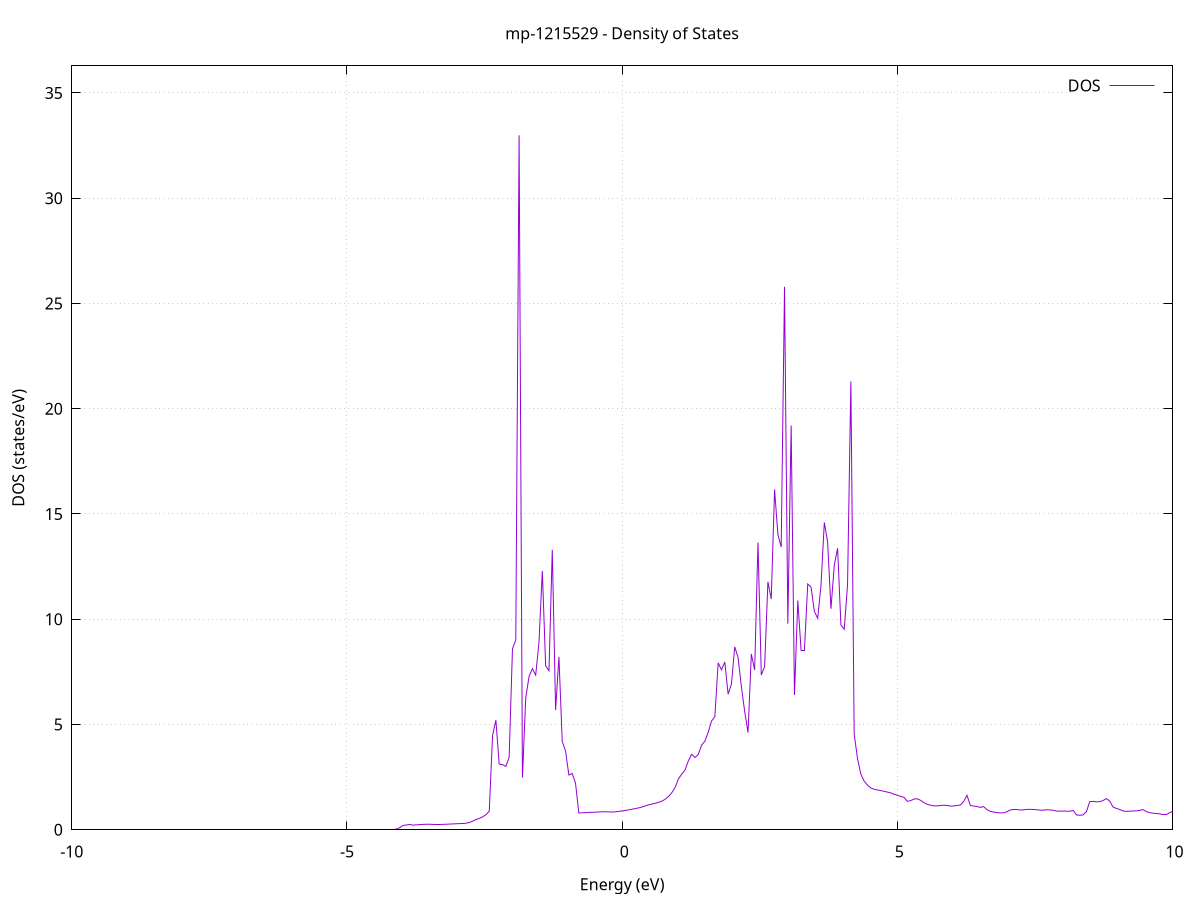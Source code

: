 set title 'mp-1215529 - Density of States'
set xlabel 'Energy (eV)'
set ylabel 'DOS (states/eV)'
set grid
set xrange [-10:10]
set yrange [0:36.283]
set xzeroaxis lt -1
set terminal png size 800,600
set output 'mp-1215529_dos_gnuplot.png'
plot '-' using 1:2 with lines title 'DOS'
-69.568700 0.000000
-69.508400 0.000000
-69.448100 0.000000
-69.387800 0.000000
-69.327500 0.000000
-69.267300 0.000000
-69.207000 0.000000
-69.146700 0.000000
-69.086400 0.000000
-69.026100 0.000000
-68.965800 0.000000
-68.905600 0.000000
-68.845300 0.000000
-68.785000 0.000000
-68.724700 0.000000
-68.664400 0.000000
-68.604200 0.000000
-68.543900 0.000000
-68.483600 0.000000
-68.423300 0.000000
-68.363000 0.000000
-68.302700 0.000000
-68.242500 0.000000
-68.182200 0.000000
-68.121900 0.000000
-68.061600 0.000000
-68.001300 0.000000
-67.941100 0.000000
-67.880800 0.000000
-67.820500 0.000000
-67.760200 0.000000
-67.699900 0.000000
-67.639600 0.000000
-67.579400 0.000000
-67.519100 0.000000
-67.458800 0.000000
-67.398500 0.000000
-67.338200 0.000000
-67.278000 0.000000
-67.217700 0.000000
-67.157400 0.000000
-67.097100 0.000000
-67.036800 0.000000
-66.976500 0.000000
-66.916300 0.000000
-66.856000 0.000000
-66.795700 0.000000
-66.735400 0.000000
-66.675100 0.000000
-66.614900 0.000000
-66.554600 0.000000
-66.494300 0.000000
-66.434000 0.000000
-66.373700 0.000000
-66.313400 0.000000
-66.253200 0.000000
-66.192900 0.000000
-66.132600 0.000000
-66.072300 0.000000
-66.012000 0.000000
-65.951800 0.000000
-65.891500 0.000000
-65.831200 0.000000
-65.770900 0.000000
-65.710600 0.000000
-65.650300 0.000000
-65.590100 0.000000
-65.529800 0.000000
-65.469500 0.000000
-65.409200 0.000000
-65.348900 0.000000
-65.288700 0.000000
-65.228400 0.000000
-65.168100 0.000000
-65.107800 0.000000
-65.047500 0.000000
-64.987200 0.000000
-64.927000 0.000000
-64.866700 0.000000
-64.806400 0.000000
-64.746100 0.000000
-64.685800 0.000000
-64.625600 0.000000
-64.565300 0.000000
-64.505000 0.000000
-64.444700 0.000000
-64.384400 0.000000
-64.324100 0.000000
-64.263900 0.000000
-64.203600 0.000000
-64.143300 0.000000
-64.083000 56.289500
-64.022700 80.172900
-63.962500 70.404100
-63.902200 0.000000
-63.841900 0.000000
-63.781600 0.000000
-63.721300 0.000000
-63.661000 0.000000
-63.600800 0.000000
-63.540500 0.000000
-63.480200 0.000000
-63.419900 0.000000
-63.359600 0.000000
-63.299400 0.000000
-63.239100 0.000000
-63.178800 0.000000
-63.118500 0.000000
-63.058200 0.000000
-62.997900 0.000000
-62.937700 0.000000
-62.877400 0.000000
-62.817100 0.000000
-62.756800 0.000000
-62.696500 0.000000
-62.636300 0.000000
-62.576000 0.000000
-62.515700 0.000000
-62.455400 0.000000
-62.395100 0.000000
-62.334800 0.000000
-62.274600 0.000000
-62.214300 0.000000
-62.154000 0.000000
-62.093700 0.000000
-62.033400 0.000000
-61.973200 0.000000
-61.912900 0.000000
-61.852600 0.000000
-61.792300 0.000000
-61.732000 0.000000
-61.671700 0.000000
-61.611500 0.000000
-61.551200 0.000000
-61.490900 0.000000
-61.430600 0.000000
-61.370300 0.000000
-61.310100 0.000000
-61.249800 0.000000
-61.189500 0.000000
-61.129200 0.000000
-61.068900 0.000000
-61.008600 0.000000
-60.948400 0.000000
-60.888100 0.000000
-60.827800 0.000000
-60.767500 0.000000
-60.707200 0.000000
-60.647000 0.000000
-60.586700 0.000000
-60.526400 0.000000
-60.466100 0.000000
-60.405800 0.000000
-60.345500 0.000000
-60.285300 0.000000
-60.225000 0.000000
-60.164700 0.000000
-60.104400 0.000000
-60.044100 0.000000
-59.983900 0.000000
-59.923600 0.000000
-59.863300 0.000000
-59.803000 0.000000
-59.742700 0.000000
-59.682400 0.000000
-59.622200 0.000000
-59.561900 0.000000
-59.501600 0.000000
-59.441300 0.000000
-59.381000 0.000000
-59.320800 0.000000
-59.260500 0.000000
-59.200200 0.000000
-59.139900 0.000000
-59.079600 0.000000
-59.019400 0.000000
-58.959100 0.000000
-58.898800 0.000000
-58.838500 0.000000
-58.778200 0.000000
-58.717900 0.000000
-58.657700 0.000000
-58.597400 0.000000
-58.537100 0.000000
-58.476800 0.000000
-58.416500 0.000000
-58.356300 0.000000
-58.296000 0.000000
-58.235700 0.000000
-58.175400 0.000000
-58.115100 0.000000
-58.054800 0.000000
-57.994600 0.000000
-57.934300 0.000000
-57.874000 0.000000
-57.813700 0.000000
-57.753400 0.000000
-57.693200 0.000000
-57.632900 0.000000
-57.572600 0.000000
-57.512300 0.000000
-57.452000 0.000000
-57.391700 0.000000
-57.331500 0.000000
-57.271200 0.000000
-57.210900 0.000000
-57.150600 0.000000
-57.090300 0.000000
-57.030100 0.000000
-56.969800 0.000000
-56.909500 0.000000
-56.849200 0.000000
-56.788900 0.000000
-56.728600 0.000000
-56.668400 0.000000
-56.608100 0.000000
-56.547800 0.000000
-56.487500 0.000000
-56.427200 0.000000
-56.367000 0.000000
-56.306700 0.000000
-56.246400 0.000000
-56.186100 0.000000
-56.125800 0.000000
-56.065500 0.000000
-56.005300 0.000000
-55.945000 0.000000
-55.884700 0.000000
-55.824400 0.000000
-55.764100 0.000000
-55.703900 0.000000
-55.643600 0.000000
-55.583300 0.000000
-55.523000 0.000000
-55.462700 0.000000
-55.402400 0.000000
-55.342200 0.000000
-55.281900 0.000000
-55.221600 0.000000
-55.161300 0.000000
-55.101000 0.000000
-55.040800 0.000000
-54.980500 0.000000
-54.920200 0.000000
-54.859900 0.000000
-54.799600 0.000000
-54.739300 0.000000
-54.679100 0.000000
-54.618800 0.000000
-54.558500 0.000000
-54.498200 0.000000
-54.437900 0.000000
-54.377700 0.000000
-54.317400 0.000000
-54.257100 0.000000
-54.196800 0.000000
-54.136500 0.000000
-54.076200 0.000000
-54.016000 0.000000
-53.955700 0.000000
-53.895400 0.000000
-53.835100 0.000000
-53.774800 0.000000
-53.714600 0.000000
-53.654300 0.000000
-53.594000 0.000000
-53.533700 0.000000
-53.473400 0.000000
-53.413100 0.000000
-53.352900 0.000000
-53.292600 0.000000
-53.232300 0.000000
-53.172000 0.000000
-53.111700 0.000000
-53.051500 0.000000
-52.991200 0.000000
-52.930900 0.000000
-52.870600 0.000000
-52.810300 0.000000
-52.750000 0.000000
-52.689800 0.000000
-52.629500 0.000000
-52.569200 0.000000
-52.508900 0.000000
-52.448600 0.000000
-52.388400 0.000000
-52.328100 0.000000
-52.267800 0.000000
-52.207500 0.000000
-52.147200 0.000000
-52.086900 0.000000
-52.026700 0.000000
-51.966400 0.000000
-51.906100 0.000000
-51.845800 0.000000
-51.785500 0.000000
-51.725300 0.000000
-51.665000 0.000000
-51.604700 0.000000
-51.544400 0.000000
-51.484100 0.000000
-51.423800 0.000000
-51.363600 0.000000
-51.303300 0.000000
-51.243000 0.000000
-51.182700 0.000000
-51.122400 0.000000
-51.062200 0.000000
-51.001900 0.000000
-50.941600 0.000000
-50.881300 0.000000
-50.821000 0.000000
-50.760700 0.000000
-50.700500 0.000000
-50.640200 0.000000
-50.579900 0.000000
-50.519600 0.000000
-50.459300 0.000000
-50.399100 0.000000
-50.338800 0.000000
-50.278500 0.000000
-50.218200 0.000000
-50.157900 0.000000
-50.097600 0.000000
-50.037400 0.000000
-49.977100 0.000000
-49.916800 0.000000
-49.856500 0.000000
-49.796200 0.000000
-49.736000 0.000000
-49.675700 0.000000
-49.615400 0.000000
-49.555100 0.000000
-49.494800 0.000000
-49.434500 0.000000
-49.374300 0.000000
-49.314000 0.000000
-49.253700 0.000000
-49.193400 0.000000
-49.133100 0.000000
-49.072900 0.000000
-49.012600 0.000000
-48.952300 0.000000
-48.892000 0.000000
-48.831700 0.000000
-48.771400 0.000000
-48.711200 0.000000
-48.650900 0.000000
-48.590600 0.000000
-48.530300 0.000000
-48.470000 0.000000
-48.409800 0.000000
-48.349500 0.000000
-48.289200 0.000000
-48.228900 0.000000
-48.168600 0.000000
-48.108300 0.000000
-48.048100 0.000000
-47.987800 0.000000
-47.927500 0.000000
-47.867200 0.000000
-47.806900 0.000000
-47.746700 0.000000
-47.686400 0.000000
-47.626100 0.000000
-47.565800 0.000000
-47.505500 0.000000
-47.445200 0.000000
-47.385000 0.000000
-47.324700 0.000000
-47.264400 0.000000
-47.204100 0.000000
-47.143800 0.000000
-47.083600 0.000000
-47.023300 0.000000
-46.963000 0.000000
-46.902700 0.000000
-46.842400 0.000000
-46.782100 0.000000
-46.721900 0.000000
-46.661600 0.000000
-46.601300 0.000000
-46.541000 0.000000
-46.480700 0.000000
-46.420500 0.000000
-46.360200 0.000000
-46.299900 0.000000
-46.239600 0.000000
-46.179300 0.000000
-46.119000 0.000000
-46.058800 0.000000
-45.998500 0.000000
-45.938200 0.000000
-45.877900 0.000000
-45.817600 0.000000
-45.757400 0.000000
-45.697100 0.000000
-45.636800 0.000000
-45.576500 0.000000
-45.516200 0.000000
-45.455900 0.000000
-45.395700 0.000000
-45.335400 0.000000
-45.275100 0.000000
-45.214800 0.000000
-45.154500 0.000000
-45.094300 0.000000
-45.034000 0.000000
-44.973700 0.000000
-44.913400 0.000000
-44.853100 0.000000
-44.792800 0.000000
-44.732600 0.000000
-44.672300 0.000000
-44.612000 0.000000
-44.551700 0.000000
-44.491400 0.000000
-44.431200 0.000000
-44.370900 0.000000
-44.310600 0.000000
-44.250300 0.000000
-44.190000 0.000000
-44.129700 0.000000
-44.069500 0.000000
-44.009200 0.000000
-43.948900 0.000000
-43.888600 0.000000
-43.828300 0.000000
-43.768100 0.000000
-43.707800 0.000000
-43.647500 0.000000
-43.587200 0.000000
-43.526900 0.000000
-43.466600 0.000000
-43.406400 0.000000
-43.346100 0.000000
-43.285800 0.000000
-43.225500 0.000000
-43.165200 0.000000
-43.105000 0.000000
-43.044700 0.000000
-42.984400 0.000000
-42.924100 0.000000
-42.863800 0.000000
-42.803600 0.000000
-42.743300 0.000000
-42.683000 0.000000
-42.622700 0.000000
-42.562400 0.000000
-42.502100 0.000000
-42.441900 0.000000
-42.381600 0.000000
-42.321300 0.000000
-42.261000 0.000000
-42.200700 0.000000
-42.140500 0.000000
-42.080200 0.000000
-42.019900 0.000000
-41.959600 0.000000
-41.899300 0.000000
-41.839000 0.000000
-41.778800 0.000000
-41.718500 0.000000
-41.658200 0.000000
-41.597900 0.000000
-41.537600 0.000000
-41.477400 0.000000
-41.417100 0.000000
-41.356800 0.000000
-41.296500 0.000000
-41.236200 0.000000
-41.175900 0.000000
-41.115700 0.000000
-41.055400 0.000000
-40.995100 0.000000
-40.934800 0.000000
-40.874500 0.000000
-40.814300 0.000000
-40.754000 0.000000
-40.693700 0.000000
-40.633400 0.000000
-40.573100 0.000000
-40.512800 0.000000
-40.452600 0.000000
-40.392300 0.000000
-40.332000 0.000000
-40.271700 0.000000
-40.211400 0.000000
-40.151200 0.000000
-40.090900 0.000000
-40.030600 0.000000
-39.970300 0.000000
-39.910000 0.000000
-39.849700 0.000000
-39.789500 0.000000
-39.729200 0.000000
-39.668900 0.000000
-39.608600 0.000000
-39.548300 0.000000
-39.488100 0.000000
-39.427800 0.000000
-39.367500 0.000000
-39.307200 0.000000
-39.246900 0.000000
-39.186600 0.000000
-39.126400 0.000000
-39.066100 0.000000
-39.005800 0.000000
-38.945500 0.000000
-38.885200 0.000000
-38.825000 0.000000
-38.764700 0.000000
-38.704400 0.000000
-38.644100 0.000000
-38.583800 0.000000
-38.523500 0.000000
-38.463300 0.000000
-38.403000 0.000000
-38.342700 0.000000
-38.282400 0.000000
-38.222100 0.000000
-38.161900 0.000000
-38.101600 0.000000
-38.041300 0.000000
-37.981000 0.000000
-37.920700 0.000000
-37.860400 0.000000
-37.800200 0.000000
-37.739900 0.000000
-37.679600 0.000000
-37.619300 0.000000
-37.559000 0.000000
-37.498800 0.000000
-37.438500 0.000000
-37.378200 0.000000
-37.317900 0.000000
-37.257600 0.000000
-37.197300 0.000000
-37.137100 0.000000
-37.076800 0.000000
-37.016500 0.000000
-36.956200 0.000000
-36.895900 0.000000
-36.835700 0.000000
-36.775400 0.000000
-36.715100 0.000000
-36.654800 0.000000
-36.594500 0.000000
-36.534200 0.000000
-36.474000 0.000000
-36.413700 0.000000
-36.353400 0.000000
-36.293100 0.000000
-36.232800 0.000000
-36.172600 0.000000
-36.112300 0.000000
-36.052000 0.000000
-35.991700 0.000000
-35.931400 0.000000
-35.871100 0.000000
-35.810900 0.000000
-35.750600 0.000000
-35.690300 0.000000
-35.630000 0.000000
-35.569700 0.000000
-35.509500 0.000000
-35.449200 0.000000
-35.388900 0.000000
-35.328600 0.000000
-35.268300 0.000000
-35.208000 0.000000
-35.147800 0.000000
-35.087500 0.000000
-35.027200 0.000000
-34.966900 0.000000
-34.906600 0.000000
-34.846400 0.000000
-34.786100 0.000000
-34.725800 0.000000
-34.665500 0.000000
-34.605200 0.000000
-34.544900 0.000000
-34.484700 0.000000
-34.424400 0.000000
-34.364100 0.000000
-34.303800 0.000000
-34.243500 0.000000
-34.183300 0.000000
-34.123000 0.000000
-34.062700 0.000000
-34.002400 0.000000
-33.942100 0.000000
-33.881800 0.000000
-33.821600 0.000000
-33.761300 0.000000
-33.701000 0.000000
-33.640700 0.000000
-33.580400 0.000000
-33.520200 0.000000
-33.459900 0.000000
-33.399600 0.000000
-33.339300 0.000000
-33.279000 0.000000
-33.218700 0.000000
-33.158500 0.000000
-33.098200 0.000000
-33.037900 0.000000
-32.977600 0.000000
-32.917300 0.000000
-32.857100 0.000000
-32.796800 0.000000
-32.736500 0.000000
-32.676200 0.000000
-32.615900 0.000000
-32.555600 0.000000
-32.495400 0.000000
-32.435100 0.000000
-32.374800 0.000000
-32.314500 0.000000
-32.254200 0.000000
-32.194000 0.000000
-32.133700 0.000000
-32.073400 0.000000
-32.013100 0.000000
-31.952800 0.000000
-31.892500 0.000000
-31.832300 0.000000
-31.772000 0.000000
-31.711700 0.000000
-31.651400 0.000000
-31.591100 0.000000
-31.530900 0.000000
-31.470600 0.000000
-31.410300 0.000000
-31.350000 0.000000
-31.289700 0.000000
-31.229400 0.000000
-31.169200 0.000000
-31.108900 0.000000
-31.048600 0.000000
-30.988300 0.000000
-30.928000 0.000000
-30.867800 0.000000
-30.807500 0.000000
-30.747200 0.000000
-30.686900 0.000000
-30.626600 0.000000
-30.566300 0.000000
-30.506100 0.000000
-30.445800 0.000000
-30.385500 0.000000
-30.325200 0.000000
-30.264900 0.000000
-30.204700 0.000000
-30.144400 0.000000
-30.084100 0.000000
-30.023800 0.000000
-29.963500 0.000000
-29.903200 0.000000
-29.843000 0.000000
-29.782700 0.000000
-29.722400 0.000000
-29.662100 0.000000
-29.601800 0.000000
-29.541600 0.000000
-29.481300 0.000000
-29.421000 0.000000
-29.360700 0.000000
-29.300400 0.000000
-29.240100 0.000000
-29.179900 0.000000
-29.119600 0.000000
-29.059300 0.000000
-28.999000 0.000000
-28.938700 0.000000
-28.878500 0.000000
-28.818200 0.000000
-28.757900 0.000000
-28.697600 0.000000
-28.637300 0.000000
-28.577000 0.000000
-28.516800 0.000000
-28.456500 0.000000
-28.396200 0.000000
-28.335900 0.000000
-28.275600 0.000000
-28.215400 0.000000
-28.155100 0.000000
-28.094800 0.000000
-28.034500 0.000000
-27.974200 0.000000
-27.913900 0.000000
-27.853700 0.000000
-27.793400 0.000000
-27.733100 0.000000
-27.672800 0.000000
-27.612500 0.000000
-27.552300 0.000000
-27.492000 0.000000
-27.431700 0.000000
-27.371400 0.000000
-27.311100 0.000000
-27.250800 0.000000
-27.190600 0.000000
-27.130300 0.000000
-27.070000 0.000000
-27.009700 0.000000
-26.949400 0.000000
-26.889200 0.000000
-26.828900 0.000000
-26.768600 0.000000
-26.708300 0.000000
-26.648000 0.000000
-26.587800 0.000000
-26.527500 0.000000
-26.467200 0.000000
-26.406900 0.000000
-26.346600 0.000000
-26.286300 0.000000
-26.226100 0.000000
-26.165800 0.000000
-26.105500 0.000000
-26.045200 0.000000
-25.984900 0.000000
-25.924700 0.000000
-25.864400 0.000000
-25.804100 0.000000
-25.743800 0.000000
-25.683500 0.000000
-25.623200 0.000000
-25.563000 0.000000
-25.502700 0.000000
-25.442400 0.000000
-25.382100 0.000000
-25.321800 0.000000
-25.261600 0.000000
-25.201300 0.000000
-25.141000 0.000000
-25.080700 0.000000
-25.020400 0.000000
-24.960100 0.000000
-24.899900 0.000000
-24.839600 0.000000
-24.779300 0.000000
-24.719000 0.000000
-24.658700 0.000000
-24.598500 0.000000
-24.538200 0.000000
-24.477900 0.000000
-24.417600 0.000000
-24.357300 0.000000
-24.297000 0.000000
-24.236800 0.000000
-24.176500 0.000000
-24.116200 0.000000
-24.055900 0.000000
-23.995600 0.000000
-23.935400 0.000000
-23.875100 0.000000
-23.814800 0.000000
-23.754500 0.000000
-23.694200 0.000000
-23.633900 0.000000
-23.573700 0.000000
-23.513400 0.000000
-23.453100 0.000000
-23.392800 0.000000
-23.332500 0.000000
-23.272300 0.000000
-23.212000 0.000000
-23.151700 0.000000
-23.091400 0.000000
-23.031100 0.000000
-22.970800 0.000000
-22.910600 0.000000
-22.850300 0.000000
-22.790000 0.000000
-22.729700 0.000000
-22.669400 0.000000
-22.609200 0.000000
-22.548900 0.000000
-22.488600 0.000000
-22.428300 0.000000
-22.368000 0.000000
-22.307700 0.000000
-22.247500 0.000000
-22.187200 0.000000
-22.126900 0.000000
-22.066600 0.000000
-22.006300 0.000000
-21.946100 0.000000
-21.885800 0.000000
-21.825500 0.000000
-21.765200 0.000000
-21.704900 0.000000
-21.644600 0.000000
-21.584400 0.000000
-21.524100 0.000000
-21.463800 0.000000
-21.403500 0.000000
-21.343200 0.000000
-21.283000 0.000000
-21.222700 0.000000
-21.162400 0.000000
-21.102100 0.000000
-21.041800 0.000000
-20.981500 0.000000
-20.921300 0.000000
-20.861000 0.000000
-20.800700 0.000000
-20.740400 0.000000
-20.680100 0.000000
-20.619900 0.000000
-20.559600 0.000000
-20.499300 0.000000
-20.439000 0.000000
-20.378700 0.000000
-20.318400 0.000000
-20.258200 0.000000
-20.197900 0.000000
-20.137600 0.000000
-20.077300 0.000000
-20.017000 0.000000
-19.956800 0.000000
-19.896500 0.000000
-19.836200 0.000000
-19.775900 0.000000
-19.715600 0.000000
-19.655300 0.000000
-19.595100 0.000000
-19.534800 0.000000
-19.474500 0.000000
-19.414200 0.000000
-19.353900 0.000000
-19.293700 0.000000
-19.233400 0.000000
-19.173100 0.000000
-19.112800 0.000000
-19.052500 0.000000
-18.992200 0.000000
-18.932000 0.000000
-18.871700 0.000000
-18.811400 0.000000
-18.751100 0.000000
-18.690800 0.000000
-18.630600 0.000000
-18.570300 0.000000
-18.510000 0.000000
-18.449700 0.000000
-18.389400 0.000000
-18.329100 0.000000
-18.268900 0.000000
-18.208600 0.000000
-18.148300 0.000000
-18.088000 0.000000
-18.027700 0.000000
-17.967500 0.000000
-17.907200 0.000000
-17.846900 0.000000
-17.786600 0.000000
-17.726300 0.000000
-17.666000 0.000000
-17.605800 0.000000
-17.545500 0.000000
-17.485200 0.000000
-17.424900 0.000000
-17.364600 0.000000
-17.304400 0.000000
-17.244100 0.000000
-17.183800 0.000000
-17.123500 0.000000
-17.063200 0.000000
-17.002900 0.000000
-16.942700 0.000000
-16.882400 0.000000
-16.822100 0.000000
-16.761800 0.000000
-16.701500 0.000000
-16.641300 0.000000
-16.581000 0.000000
-16.520700 0.000000
-16.460400 0.000000
-16.400100 0.000000
-16.339800 0.000000
-16.279600 0.000000
-16.219300 0.000000
-16.159000 0.000000
-16.098700 0.000000
-16.038400 0.000000
-15.978200 0.000000
-15.917900 0.000000
-15.857600 0.000000
-15.797300 0.000000
-15.737000 0.000000
-15.676700 0.000000
-15.616500 0.000000
-15.556200 0.000000
-15.495900 0.000000
-15.435600 0.000000
-15.375300 0.000000
-15.315100 0.000000
-15.254800 0.000000
-15.194500 0.000000
-15.134200 0.000000
-15.073900 0.000000
-15.013600 0.000000
-14.953400 0.000000
-14.893100 0.000000
-14.832800 0.000000
-14.772500 0.000000
-14.712200 0.000000
-14.652000 0.000000
-14.591700 0.000000
-14.531400 0.000000
-14.471100 0.000000
-14.410800 0.000000
-14.350500 0.000000
-14.290300 0.000000
-14.230000 0.000000
-14.169700 0.000000
-14.109400 0.000000
-14.049100 0.000000
-13.988900 0.000000
-13.928600 0.000000
-13.868300 0.000000
-13.808000 0.000000
-13.747700 0.000000
-13.687400 0.000000
-13.627200 0.000000
-13.566900 0.000000
-13.506600 0.000000
-13.446300 0.000000
-13.386000 0.000000
-13.325800 0.000000
-13.265500 0.000000
-13.205200 0.000000
-13.144900 0.000000
-13.084600 0.000000
-13.024300 0.000000
-12.964100 0.000000
-12.903800 0.000000
-12.843500 0.000000
-12.783200 0.000000
-12.722900 0.000000
-12.662700 0.000000
-12.602400 0.000000
-12.542100 0.000000
-12.481800 0.000000
-12.421500 0.000000
-12.361200 0.000000
-12.301000 0.000000
-12.240700 0.000000
-12.180400 0.000000
-12.120100 0.000000
-12.059800 0.000000
-11.999600 0.000000
-11.939300 0.000000
-11.879000 0.000000
-11.818700 0.000000
-11.758400 0.000000
-11.698100 0.000000
-11.637900 0.000000
-11.577600 0.000000
-11.517300 0.000000
-11.457000 0.000000
-11.396700 0.000000
-11.336500 0.000000
-11.276200 0.000000
-11.215900 0.000000
-11.155600 0.000000
-11.095300 0.000000
-11.035100 0.000000
-10.974800 0.000000
-10.914500 0.000000
-10.854200 0.000000
-10.793900 0.000000
-10.733600 0.000000
-10.673400 0.000000
-10.613100 0.000000
-10.552800 0.000000
-10.492500 0.000000
-10.432200 0.000000
-10.372000 0.000000
-10.311700 0.000000
-10.251400 0.000000
-10.191100 0.000000
-10.130800 0.000000
-10.070500 0.000000
-10.010300 0.000000
-9.950000 0.000000
-9.889700 0.000000
-9.829400 0.000000
-9.769100 0.000000
-9.708900 0.000000
-9.648600 0.000000
-9.588300 0.000000
-9.528000 0.000000
-9.467700 0.000000
-9.407400 0.000000
-9.347200 0.000000
-9.286900 0.000000
-9.226600 0.000000
-9.166300 0.000000
-9.106000 0.000000
-9.045800 0.000000
-8.985500 0.000000
-8.925200 0.000000
-8.864900 0.000000
-8.804600 0.000000
-8.744300 0.000000
-8.684100 0.000000
-8.623800 0.000000
-8.563500 0.000000
-8.503200 0.000000
-8.442900 0.000000
-8.382700 0.000000
-8.322400 0.000000
-8.262100 0.000000
-8.201800 0.000000
-8.141500 0.000000
-8.081200 0.000000
-8.021000 0.000000
-7.960700 0.000000
-7.900400 0.000000
-7.840100 0.000000
-7.779800 0.000000
-7.719600 0.000000
-7.659300 0.000000
-7.599000 0.000000
-7.538700 0.000000
-7.478400 0.000000
-7.418100 0.000000
-7.357900 0.000000
-7.297600 0.000000
-7.237300 0.000000
-7.177000 0.000000
-7.116700 0.000000
-7.056500 0.000000
-6.996200 0.000000
-6.935900 0.000000
-6.875600 0.000000
-6.815300 0.000000
-6.755000 0.000000
-6.694800 0.000000
-6.634500 0.000000
-6.574200 0.000000
-6.513900 0.000000
-6.453600 0.000000
-6.393400 0.000000
-6.333100 0.000000
-6.272800 0.000000
-6.212500 0.000000
-6.152200 0.000000
-6.091900 0.000000
-6.031700 0.000000
-5.971400 0.000000
-5.911100 0.000000
-5.850800 0.000000
-5.790500 0.000000
-5.730300 0.000000
-5.670000 0.000000
-5.609700 0.000000
-5.549400 0.000000
-5.489100 0.000000
-5.428800 0.000000
-5.368600 0.000000
-5.308300 0.000000
-5.248000 0.000000
-5.187700 0.000000
-5.127400 0.000000
-5.067200 0.000000
-5.006900 0.000000
-4.946600 0.000000
-4.886300 0.000000
-4.826000 0.000000
-4.765700 0.000000
-4.705500 0.000000
-4.645200 0.000000
-4.584900 0.000000
-4.524600 0.000000
-4.464300 0.000000
-4.404100 0.000000
-4.343800 0.000000
-4.283500 0.000000
-4.223200 0.000000
-4.162900 0.000000
-4.102600 0.031400
-4.042400 0.100900
-3.982100 0.203400
-3.921800 0.227700
-3.861500 0.252100
-3.801200 0.220400
-3.741000 0.232500
-3.680700 0.244600
-3.620400 0.256700
-3.560100 0.262300
-3.499800 0.261700
-3.439500 0.255000
-3.379300 0.250900
-3.319000 0.251200
-3.258700 0.256900
-3.198400 0.263900
-3.138100 0.270900
-3.077900 0.277900
-3.017600 0.284800
-2.957300 0.291800
-2.897000 0.299000
-2.836700 0.312100
-2.776400 0.345500
-2.716200 0.408100
-2.655900 0.489400
-2.595600 0.535600
-2.535300 0.615700
-2.475000 0.716900
-2.414800 0.877100
-2.354500 4.473600
-2.294200 5.206400
-2.233900 3.121000
-2.173600 3.095400
-2.113300 3.009700
-2.053100 3.448100
-1.992800 8.597500
-1.932500 9.018000
-1.872200 32.984100
-1.811900 2.477700
-1.751700 6.260800
-1.691400 7.285500
-1.631100 7.654400
-1.570800 7.345400
-1.510500 8.932300
-1.450200 12.293800
-1.390000 7.790100
-1.329700 7.551000
-1.269400 13.293800
-1.209100 5.690800
-1.148800 8.214800
-1.088600 4.195100
-1.028300 3.734700
-0.968000 2.601500
-0.907700 2.676800
-0.847400 2.217500
-0.787100 0.797200
-0.726900 0.803600
-0.666600 0.813800
-0.606300 0.824800
-0.546000 0.830200
-0.485700 0.836200
-0.425500 0.844000
-0.365200 0.856000
-0.304900 0.855400
-0.244600 0.849100
-0.184300 0.842100
-0.124000 0.852100
-0.063800 0.871500
-0.003500 0.895900
0.056800 0.920700
0.117100 0.946400
0.177400 0.974500
0.237600 1.005900
0.297900 1.039200
0.358200 1.079300
0.418500 1.131600
0.478800 1.182600
0.539100 1.218000
0.599300 1.255600
0.659600 1.303300
0.719900 1.355800
0.780200 1.447400
0.840500 1.572900
0.900700 1.754800
0.961000 1.999500
1.021300 2.407900
1.081600 2.640800
1.141900 2.836300
1.202200 3.267500
1.262400 3.588000
1.322700 3.429400
1.383000 3.572700
1.443300 4.021300
1.503600 4.207200
1.563800 4.629200
1.624100 5.163100
1.684400 5.377100
1.744700 7.928600
1.805000 7.597800
1.865300 7.968600
1.925500 6.441900
1.985800 6.921700
2.046100 8.691500
2.106400 8.177600
2.166700 6.799900
2.226900 5.609800
2.287200 4.617300
2.347500 8.350100
2.407800 7.590500
2.468100 13.643900
2.528400 7.349300
2.588600 7.756100
2.648900 11.778100
2.709200 10.959200
2.769500 16.165800
2.829800 14.031300
2.890000 13.429100
2.950300 25.789700
3.010600 9.788200
3.070900 19.204000
3.131200 6.400300
3.191500 10.888500
3.251700 8.516500
3.312000 8.516200
3.372300 11.676100
3.432600 11.519000
3.492900 10.372100
3.553100 10.042800
3.613400 11.609700
3.673700 14.599200
3.734000 13.651300
3.794300 10.496200
3.854600 12.560600
3.914800 13.374100
3.975100 9.723600
4.035400 9.525600
4.095700 11.647500
4.156000 21.293400
4.216200 4.546000
4.276500 3.389100
4.336800 2.647600
4.397100 2.310900
4.457400 2.121700
4.517700 1.987900
4.577900 1.924500
4.638200 1.889800
4.698500 1.861000
4.758800 1.825800
4.819100 1.790500
4.879300 1.755500
4.939600 1.690100
4.999900 1.642600
5.060200 1.582100
5.120500 1.545300
5.180700 1.350300
5.241000 1.383200
5.301300 1.455800
5.361600 1.475300
5.421900 1.398200
5.482200 1.290500
5.542400 1.211200
5.602700 1.168000
5.663000 1.136400
5.723300 1.138500
5.783600 1.149900
5.843800 1.167700
5.904100 1.154100
5.964400 1.124200
6.024700 1.132000
6.085000 1.148700
6.145300 1.176300
6.205500 1.343500
6.265800 1.635800
6.326100 1.160300
6.386400 1.125000
6.446700 1.105200
6.506900 1.062700
6.567200 1.102100
6.627500 0.957800
6.687800 0.876900
6.748100 0.842800
6.808400 0.813300
6.868600 0.801300
6.928900 0.806100
6.989200 0.854800
7.049500 0.938400
7.109800 0.980500
7.170000 0.980500
7.230300 0.941200
7.290600 0.944300
7.350900 0.967800
7.411200 0.969200
7.471500 0.965100
7.531700 0.951800
7.592000 0.936300
7.652300 0.929400
7.712600 0.954000
7.772900 0.939500
7.833100 0.927500
7.893400 0.888000
7.953700 0.882100
8.014000 0.888400
8.074300 0.883600
8.134600 0.879800
8.194800 0.920500
8.255100 0.704100
8.315400 0.687000
8.375700 0.705500
8.436000 0.860300
8.496200 1.338900
8.556500 1.347800
8.616800 1.327800
8.677100 1.332900
8.737400 1.386600
8.797700 1.480400
8.857900 1.368200
8.918200 1.085400
8.978500 1.015100
9.038800 0.966600
9.099100 0.895600
9.159300 0.873300
9.219600 0.885200
9.279900 0.891800
9.340200 0.898600
9.400500 0.919700
9.460800 0.960200
9.521000 0.871500
9.581300 0.815000
9.641600 0.787400
9.701900 0.774200
9.762200 0.760000
9.822400 0.747200
9.882700 0.747200
9.943000 0.803400
10.003300 0.879200
10.063600 0.963900
10.123900 0.926000
10.184100 0.954600
10.244400 0.996000
10.304700 1.075700
10.365000 1.179600
10.425300 1.265700
10.485500 1.332000
10.545800 1.349100
10.606100 1.322900
10.666400 1.300900
10.726700 1.276400
10.787000 1.237900
10.847200 1.213200
10.907500 1.217000
10.967800 1.221600
11.028100 1.225200
11.088400 1.229400
11.148600 1.215000
11.208900 1.172400
11.269200 1.122800
11.329500 1.076700
11.389800 1.038800
11.450100 0.998700
11.510300 0.974500
11.570600 0.952700
11.630900 0.934000
11.691200 0.915100
11.751500 0.930300
11.811700 1.008000
11.872000 1.048800
11.932300 1.111600
11.992600 1.191400
12.052900 1.282300
12.113200 1.259100
12.173400 1.200600
12.233700 1.179700
12.294000 1.167000
12.354300 1.223000
12.414600 1.285500
12.474800 1.251200
12.535100 1.245100
12.595400 1.255900
12.655700 1.270400
12.716000 1.281900
12.776300 1.311100
12.836500 1.372500
12.896800 1.353500
12.957100 1.363500
13.017400 1.333300
13.077700 1.353700
13.137900 1.382800
13.198200 1.430500
13.258500 1.521200
13.318800 1.506100
13.379100 1.511600
13.439400 1.521800
13.499600 1.578300
13.559900 1.618000
13.620200 1.590600
13.680500 1.526900
13.740800 1.482800
13.801000 1.450300
13.861300 1.431400
13.921600 1.400100
13.981900 1.320300
14.042200 1.322600
14.102500 1.368600
14.162700 1.310500
14.223000 1.282800
14.283300 1.318300
14.343600 1.376600
14.403900 1.343900
14.464100 1.351400
14.524400 1.364900
14.584700 1.365100
14.645000 1.375600
14.705300 1.390500
14.765600 1.412000
14.825800 1.438100
14.886100 1.522800
14.946400 1.471800
15.006700 1.470100
15.067000 1.472500
15.127200 1.486800
15.187500 1.528700
15.247800 1.553000
15.308100 1.541600
15.368400 1.539500
15.428700 1.527200
15.488900 1.518300
15.549200 1.515700
15.609500 1.525300
15.669800 1.527500
15.730100 1.533000
15.790300 1.568500
15.850600 1.613000
15.910900 1.595500
15.971200 1.568600
16.031500 1.556300
16.091800 1.554500
16.152000 1.561400
16.212300 1.606000
16.272600 1.605000
16.332900 1.606300
16.393200 1.609600
16.453400 1.602300
16.513700 1.626000
16.574000 1.730600
16.634300 1.667000
16.694600 1.686500
16.754900 1.615300
16.815100 1.605400
16.875400 1.614000
16.935700 1.634200
16.996000 1.647800
17.056300 1.666900
17.116500 1.684900
17.176800 1.695100
17.237100 1.710300
17.297400 1.710800
17.357700 1.700000
17.418000 1.729100
17.478200 1.751400
17.538500 1.741200
17.598800 1.715400
17.659100 1.706000
17.719400 1.689100
17.779600 1.693900
17.839900 1.674900
17.900200 1.669100
17.960500 1.677600
18.020800 1.691900
18.081100 1.714400
18.141300 1.732200
18.201600 1.736500
18.261900 1.766100
18.322200 1.799800
18.382500 1.754700
18.442700 1.711800
18.503000 1.683600
18.563300 1.687000
18.623600 1.719500
18.683900 1.749100
18.744200 1.768400
18.804400 1.778600
18.864700 1.781000
18.925000 1.786700
18.985300 1.780700
19.045600 1.787900
19.105800 1.792500
19.166100 1.774300
19.226400 1.771600
19.286700 1.714600
19.347000 1.645000
19.407300 1.598800
19.467500 1.579000
19.527800 1.570700
19.588100 1.562500
19.648400 1.538800
19.708700 1.515600
19.768900 1.500200
19.829200 1.496300
19.889500 1.509300
19.949800 1.534100
20.010100 1.534900
20.070400 1.518200
20.130600 1.523400
20.190900 1.540300
20.251200 1.559800
20.311500 1.560600
20.371800 1.573200
20.432000 1.573800
20.492300 1.548100
20.552600 1.528100
20.612900 1.512000
20.673200 1.499100
20.733500 1.491100
20.793700 1.485600
20.854000 1.482100
20.914300 1.482900
20.974600 1.485500
21.034900 1.491000
21.095100 1.498500
21.155400 1.490300
21.215700 1.486900
21.276000 1.479700
21.336300 1.476800
21.396500 1.464700
21.456800 1.461200
21.517100 1.466000
21.577400 1.475500
21.637700 1.474000
21.698000 1.475400
21.758200 1.468100
21.818500 1.471100
21.878800 1.475900
21.939100 1.486500
21.999400 1.504200
22.059600 1.524500
22.119900 1.536500
22.180200 1.516400
22.240500 1.495100
22.300800 1.456000
22.361100 1.422800
22.421300 1.402000
22.481600 1.386700
22.541900 1.375700
22.602200 1.370800
22.662500 1.361800
22.722700 1.324000
22.783000 1.316000
22.843300 1.310800
22.903600 1.307800
22.963900 1.295200
23.024200 1.272700
23.084400 1.239800
23.144700 1.209100
23.205000 1.190800
23.265300 1.199300
23.325600 1.247800
23.385800 1.326400
23.446100 1.433900
23.506400 1.729100
23.566700 1.641100
23.627000 1.708600
23.687300 1.726900
23.747500 1.767900
23.807800 1.777300
23.868100 1.735400
23.928400 1.681900
23.988700 1.688300
24.048900 1.715000
24.109200 1.743500
24.169500 1.756300
24.229800 1.775000
24.290100 1.783500
24.350400 1.743200
24.410600 1.718900
24.470900 1.710900
24.531200 1.709000
24.591500 1.721700
24.651800 1.778900
24.712000 1.879900
24.772300 1.895900
24.832600 1.892600
24.892900 1.860500
24.953200 1.860800
25.013500 1.862300
25.073700 1.870800
25.134000 1.880400
25.194300 1.888200
25.254600 1.927000
25.314900 2.006400
25.375100 1.985700
25.435400 1.992100
25.495700 2.026300
25.556000 2.045700
25.616300 2.048900
25.676600 2.050400
25.736800 2.058500
25.797100 2.067600
25.857400 2.069800
25.917700 2.066100
25.978000 2.085300
26.038200 2.167100
26.098500 2.155300
26.158800 2.260600
26.219100 2.322000
26.279400 2.316100
26.339700 2.324400
26.399900 2.329100
26.460200 2.345600
26.520500 2.356800
26.580800 2.354500
26.641100 2.310800
26.701300 2.263600
26.761600 2.233100
26.821900 2.240200
26.882200 2.271300
26.942500 2.342500
27.002800 2.404200
27.063000 2.434600
27.123300 2.456100
27.183600 2.465100
27.243900 2.471400
27.304200 2.460200
27.364400 2.450800
27.424700 2.434500
27.485000 2.428700
27.545300 2.380200
27.605600 2.286400
27.665900 2.225500
27.726100 2.174400
27.786400 2.118000
27.846700 2.078200
27.907000 2.008700
27.967300 1.959500
28.027500 1.942300
28.087800 1.944200
28.148100 1.877900
28.208400 1.810400
28.268700 1.833500
28.329000 1.791000
28.389200 1.738900
28.449500 1.690500
28.509800 1.689300
28.570100 1.696100
28.630400 1.715100
28.690600 1.724600
28.750900 1.729000
28.811200 1.756400
28.871500 1.679900
28.931800 1.666400
28.992100 1.700400
29.052300 1.624100
29.112600 1.656600
29.172900 1.645500
29.233200 1.601200
29.293500 1.566700
29.353700 1.538700
29.414000 1.503700
29.474300 1.449100
29.534600 1.429200
29.594900 1.410400
29.655200 1.381200
29.715400 1.365500
29.775700 1.371400
29.836000 1.464000
29.896300 1.401500
29.956600 1.404000
30.016800 1.415100
30.077100 1.397200
30.137400 1.389700
30.197700 1.386000
30.258000 1.409200
30.318300 1.488700
30.378500 1.516000
30.438800 1.432000
30.499100 1.335600
30.559400 1.269100
30.619700 1.334800
30.679900 1.314200
30.740200 1.379500
30.800500 1.594100
30.860800 1.753400
30.921100 1.854900
30.981400 1.807700
31.041600 1.713100
31.101900 1.782400
31.162200 1.716800
31.222500 1.633700
31.282800 1.679000
31.343000 1.818600
31.403300 2.002300
31.463600 2.187400
31.523900 2.354000
31.584200 2.342100
31.644500 2.259800
31.704700 2.281500
31.765000 2.320500
31.825300 2.191600
31.885600 2.250000
31.945900 2.302400
32.006100 2.432900
32.066400 2.520700
32.126700 2.513500
32.187000 2.456300
32.247300 2.379300
32.307600 2.374500
32.367800 2.317200
32.428100 2.256800
32.488400 2.207500
32.548700 2.140000
32.609000 2.059900
32.669200 1.984300
32.729500 2.023800
32.789800 1.936500
32.850100 1.836900
32.910400 1.775300
32.970700 1.733200
33.030900 1.722500
33.091200 1.759200
33.151500 1.774200
33.211800 1.799200
33.272100 1.814100
33.332300 1.819200
33.392600 1.786100
33.452900 1.752600
33.513200 1.742800
33.573500 1.733700
33.633800 1.743300
33.694000 1.789300
33.754300 1.870400
33.814600 1.916500
33.874900 1.934500
33.935200 1.829900
33.995400 1.813600
34.055700 1.837300
34.116000 1.863900
34.176300 1.867700
34.236600 1.879600
34.296900 1.897600
34.357100 1.907800
34.417400 1.995800
34.477700 2.083300
34.538000 2.045100
34.598300 2.056500
34.658500 2.093400
34.718800 2.026100
34.779100 2.009300
34.839400 2.061900
34.899700 2.127700
34.960000 2.102800
35.020200 2.023500
35.080500 2.070500
35.140800 1.992100
35.201100 1.952800
35.261400 1.972300
35.321600 2.002500
35.381900 2.049900
35.442200 2.094600
35.502500 2.182300
35.562800 2.202100
35.623100 2.213600
35.683300 2.252300
35.743600 2.277300
35.803900 2.251900
35.864200 2.316600
35.924500 2.248100
35.984700 2.160200
36.045000 2.202600
36.105300 2.309200
36.165600 2.334000
36.225900 2.378200
36.286200 2.389300
36.346400 2.314100
36.406700 2.305700
36.467000 2.306500
36.527300 2.358700
36.587600 2.327000
36.647800 2.243800
36.708100 2.260400
36.768400 2.302600
36.828700 2.294500
36.889000 2.228400
36.949300 2.206000
37.009500 2.197600
37.069800 2.178700
37.130100 2.177500
37.190400 2.154600
37.250700 2.155600
37.310900 2.152400
37.371200 2.100700
37.431500 2.094900
37.491800 2.092900
37.552100 2.081300
37.612300 2.098200
37.672600 2.113700
37.732900 2.139100
37.793200 2.205500
37.853500 2.289700
37.913800 2.350000
37.974000 2.381300
38.034300 2.453300
38.094600 2.466000
38.154900 2.505600
38.215200 2.544700
38.275400 2.550700
38.335700 2.536900
38.396000 2.566200
38.456300 2.645600
38.516600 2.734300
38.576900 2.839700
38.637100 2.999000
38.697400 3.300000
38.757700 3.578000
38.818000 3.920200
38.878300 4.645100
38.938500 5.698200
38.998800 7.008000
39.059100 9.184500
39.119400 12.516000
39.179700 18.741700
39.240000 14.535600
39.300200 5.259400
39.360500 4.110200
39.420800 3.630900
39.481100 3.234800
39.541400 2.978600
39.601600 2.866400
39.661900 2.757900
39.722200 2.665900
39.782500 2.407300
39.842800 2.273100
39.903100 2.176200
39.963300 2.152600
40.023600 2.130500
40.083900 2.081400
40.144200 1.982400
40.204500 1.864400
40.264700 1.779800
40.325000 1.691800
40.385300 1.642200
40.445600 1.623600
40.505900 1.602000
40.566200 1.551300
40.626400 1.522900
40.686700 1.493400
40.747000 1.456400
40.807300 1.481200
40.867600 1.483700
40.927800 1.374000
40.988100 1.357000
41.048400 1.338900
41.108700 1.315500
41.169000 1.291700
41.229300 1.268900
41.289500 1.236900
41.349800 1.225000
41.410100 1.215700
41.470400 1.207000
41.530700 1.197400
41.590900 1.194800
41.651200 1.190300
41.711500 1.187600
41.771800 1.159000
41.832100 1.128700
41.892400 1.091000
41.952600 1.067900
42.012900 1.066400
42.073200 1.060300
42.133500 1.005300
42.193800 0.949300
42.254000 0.896700
42.314300 0.866500
42.374600 0.842000
42.434900 0.826600
42.495200 0.815900
42.555500 0.742600
42.615700 0.650500
42.676000 0.582100
42.736300 0.540900
42.796600 0.488700
42.856900 0.441800
42.917100 0.420000
42.977400 0.403100
43.037700 0.377600
43.098000 0.342400
43.158300 0.303500
43.218600 0.280400
43.278800 0.270300
43.339100 0.261100
43.399400 0.252700
43.459700 0.244600
43.520000 0.236800
43.580200 0.229300
43.640500 0.220600
43.700800 0.210600
43.761100 0.199600
43.821400 0.188000
43.881700 0.175900
43.941900 0.163800
44.002200 0.154000
44.062500 0.145800
44.122800 0.138900
44.183100 0.133200
44.243300 0.128400
44.303600 0.122500
44.363900 0.115000
44.424200 0.109900
44.484500 0.106200
44.544800 0.102500
44.605000 0.098800
44.665300 0.095000
44.725600 0.090700
44.785900 0.086200
44.846200 0.081800
44.906400 0.077900
44.966700 0.074400
45.027000 0.071500
45.087300 0.069100
45.147600 0.068000
45.207900 0.069100
45.268100 0.085500
45.328400 0.093700
45.388700 0.083800
45.449000 0.038700
45.509300 0.000300
45.569500 0.000000
45.629800 0.000000
45.690100 0.000000
45.750400 0.000000
45.810700 0.000000
45.871000 0.000000
45.931200 0.000000
45.991500 0.000000
46.051800 0.000000
46.112100 0.000000
46.172400 0.000000
46.232600 0.000000
46.292900 0.000000
46.353200 0.000000
46.413500 0.000000
46.473800 0.000000
46.534100 0.000000
46.594300 0.000000
46.654600 0.000000
46.714900 0.000000
46.775200 0.000000
46.835500 0.000000
46.895700 0.000000
46.956000 0.000000
47.016300 0.000000
47.076600 0.000000
47.136900 0.000000
47.197200 0.000000
47.257400 0.000000
47.317700 0.000000
47.378000 0.000000
47.438300 0.000000
47.498600 0.000000
47.558800 0.000000
47.619100 0.000000
47.679400 0.000000
47.739700 0.000000
47.800000 0.000000
47.860300 0.000000
47.920500 0.000000
47.980800 0.000000
48.041100 0.000000
48.101400 0.000000
48.161700 0.000000
48.221900 0.000000
48.282200 0.000000
48.342500 0.000000
48.402800 0.000000
48.463100 0.000000
48.523400 0.000000
48.583600 0.000000
48.643900 0.000000
48.704200 0.000000
48.764500 0.000000
48.824800 0.000000
48.885000 0.000000
48.945300 0.000000
49.005600 0.000000
49.065900 0.000000
49.126200 0.000000
49.186500 0.000000
49.246700 0.000000
49.307000 0.000000
49.367300 0.000000
49.427600 0.000000
49.487900 0.000000
49.548100 0.000000
49.608400 0.000000
49.668700 0.000000
49.729000 0.000000
49.789300 0.000000
49.849600 0.000000
49.909800 0.000000
49.970100 0.000000
50.030400 0.000000
50.090700 0.000000
50.151000 0.000000
50.211200 0.000000
50.271500 0.000000
50.331800 0.000000
50.392100 0.000000
50.452400 0.000000
50.512700 0.000000
50.572900 0.000000
50.633200 0.000000
50.693500 0.000000
50.753800 0.000000
50.814100 0.000000
50.874300 0.000000
50.934600 0.000000
50.994900 0.000000
e
